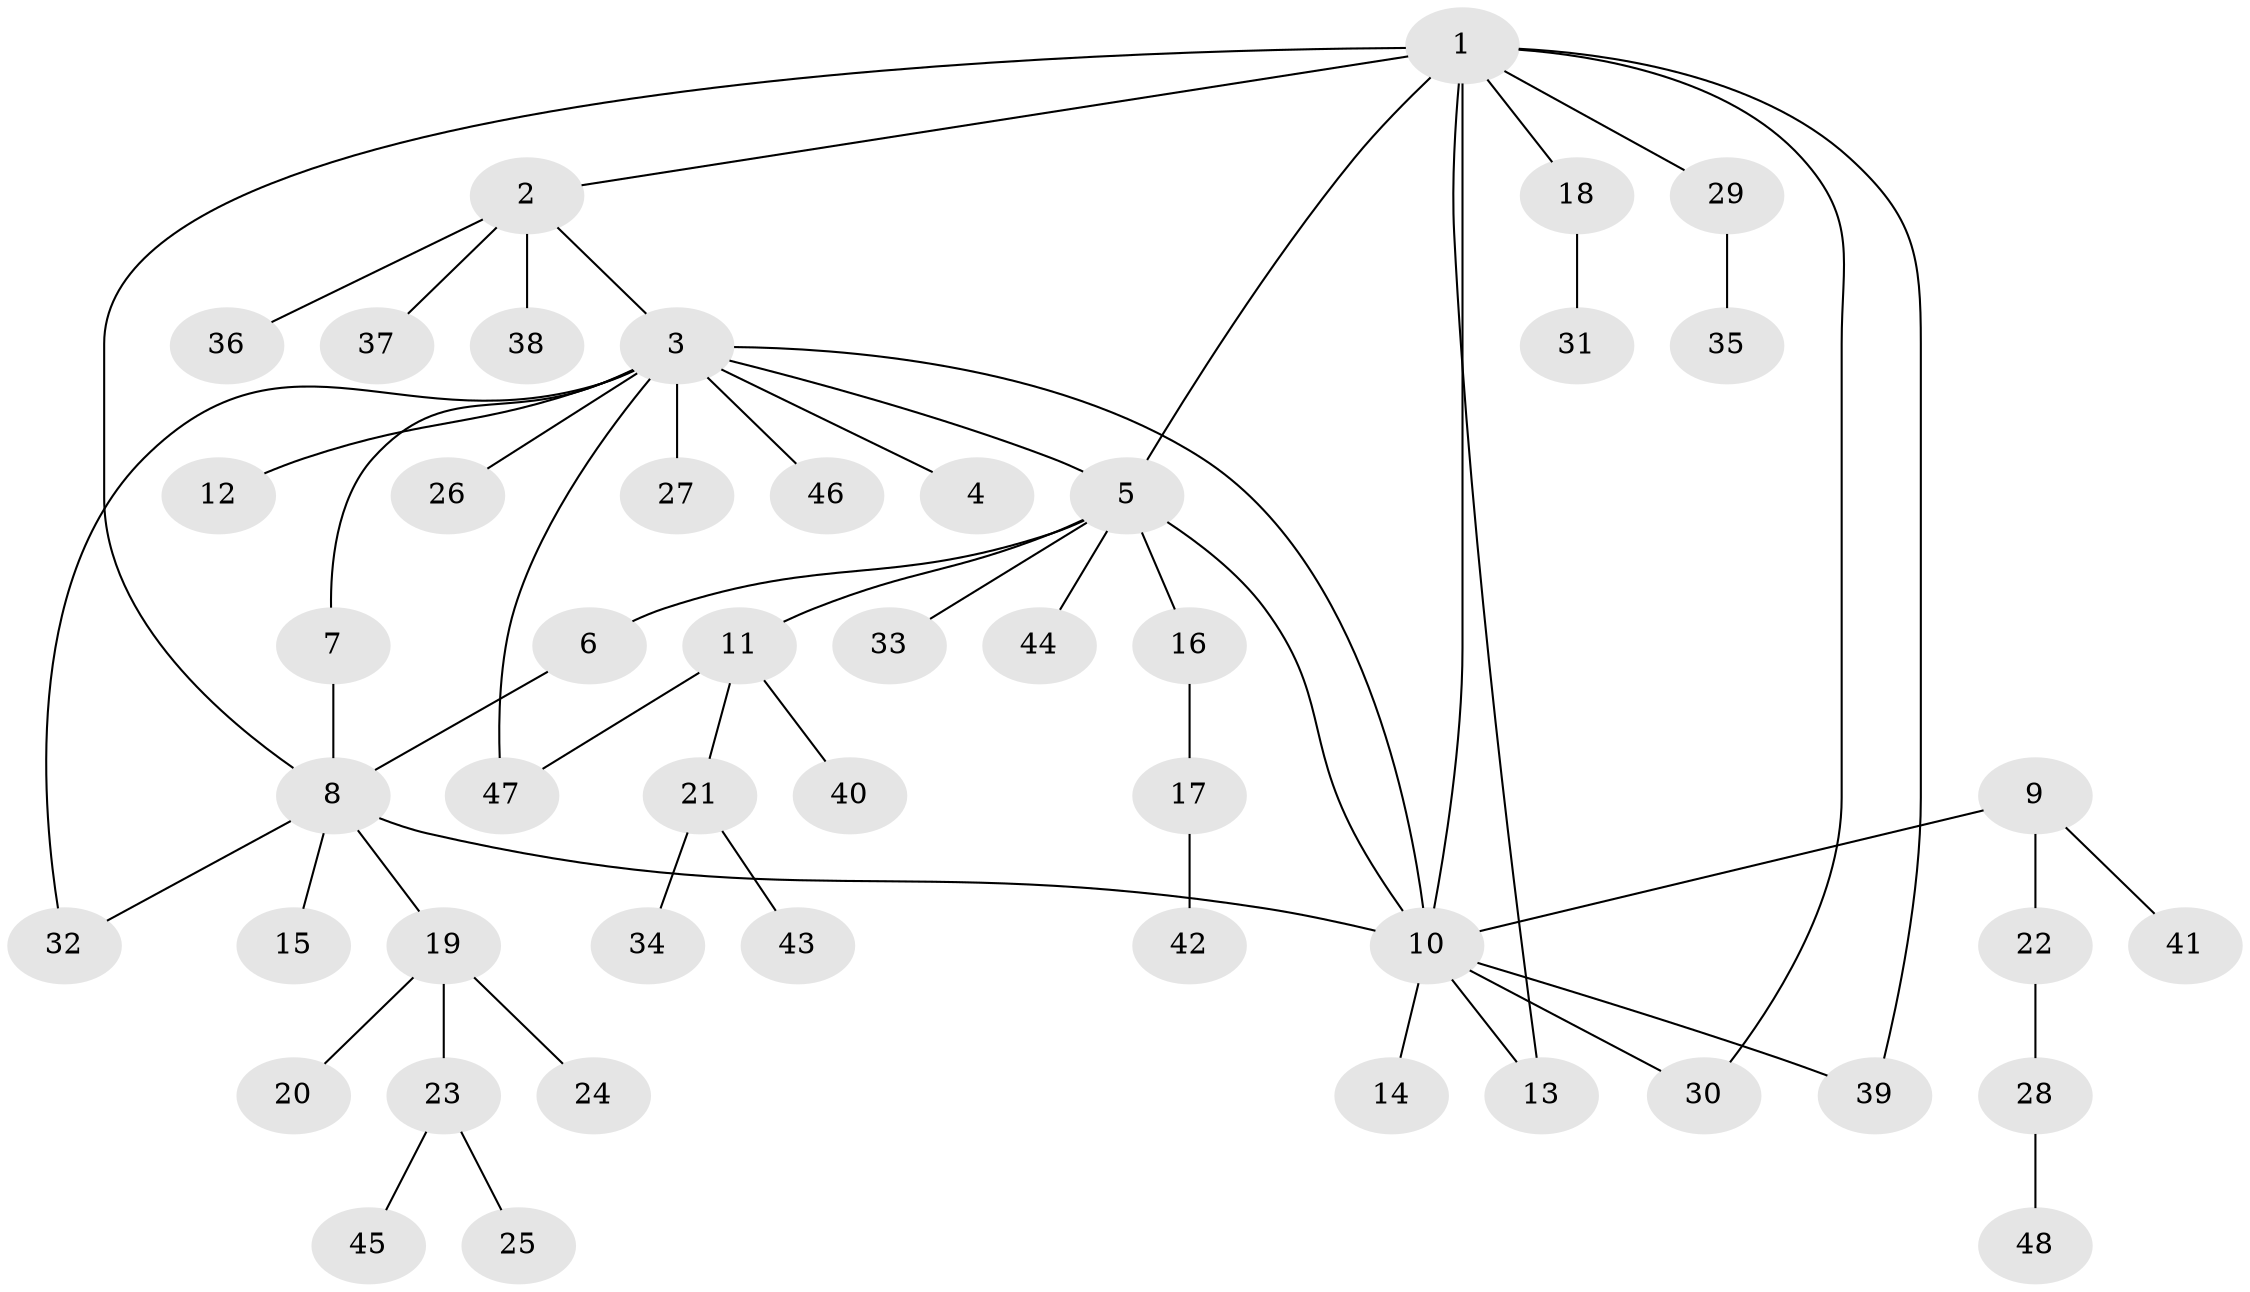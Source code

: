 // coarse degree distribution, {8: 0.030303030303030304, 4: 0.030303030303030304, 10: 0.030303030303030304, 7: 0.09090909090909091, 2: 0.30303030303030304, 3: 0.06060606060606061, 1: 0.45454545454545453}
// Generated by graph-tools (version 1.1) at 2025/52/02/27/25 19:52:19]
// undirected, 48 vertices, 58 edges
graph export_dot {
graph [start="1"]
  node [color=gray90,style=filled];
  1;
  2;
  3;
  4;
  5;
  6;
  7;
  8;
  9;
  10;
  11;
  12;
  13;
  14;
  15;
  16;
  17;
  18;
  19;
  20;
  21;
  22;
  23;
  24;
  25;
  26;
  27;
  28;
  29;
  30;
  31;
  32;
  33;
  34;
  35;
  36;
  37;
  38;
  39;
  40;
  41;
  42;
  43;
  44;
  45;
  46;
  47;
  48;
  1 -- 2;
  1 -- 5;
  1 -- 8;
  1 -- 10;
  1 -- 13;
  1 -- 18;
  1 -- 29;
  1 -- 30;
  1 -- 39;
  2 -- 3;
  2 -- 36;
  2 -- 37;
  2 -- 38;
  3 -- 4;
  3 -- 5;
  3 -- 7;
  3 -- 10;
  3 -- 12;
  3 -- 26;
  3 -- 27;
  3 -- 32;
  3 -- 46;
  3 -- 47;
  5 -- 6;
  5 -- 10;
  5 -- 11;
  5 -- 16;
  5 -- 33;
  5 -- 44;
  6 -- 8;
  7 -- 8;
  8 -- 10;
  8 -- 15;
  8 -- 19;
  8 -- 32;
  9 -- 10;
  9 -- 22;
  9 -- 41;
  10 -- 13;
  10 -- 14;
  10 -- 30;
  10 -- 39;
  11 -- 21;
  11 -- 40;
  11 -- 47;
  16 -- 17;
  17 -- 42;
  18 -- 31;
  19 -- 20;
  19 -- 23;
  19 -- 24;
  21 -- 34;
  21 -- 43;
  22 -- 28;
  23 -- 25;
  23 -- 45;
  28 -- 48;
  29 -- 35;
}
